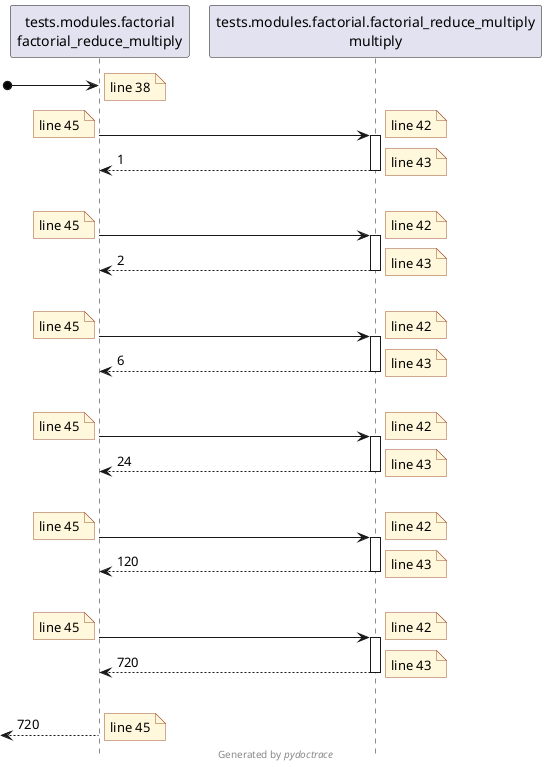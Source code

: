 @startuml tests.modules.factorial.factorial_reduce_multiply-sequence
skinparam BoxPadding 10
skinparam ParticipantPadding 5
skinparam NoteBackgroundColor Cornsilk
skinparam NoteBorderColor Sienna
hide footbox

[o-> "tests.modules.factorial\nfactorial_reduce_multiply"
note right: line 38

"tests.modules.factorial\nfactorial_reduce_multiply" -> "tests.modules.factorial.factorial_reduce_multiply\nmultiply" ++
note left: line 45
note right: line 42

return 1
note right: line 43
|||

"tests.modules.factorial\nfactorial_reduce_multiply" -> "tests.modules.factorial.factorial_reduce_multiply\nmultiply" ++
note left: line 45
note right: line 42

return 2
note right: line 43
|||

"tests.modules.factorial\nfactorial_reduce_multiply" -> "tests.modules.factorial.factorial_reduce_multiply\nmultiply" ++
note left: line 45
note right: line 42

return 6
note right: line 43
|||

"tests.modules.factorial\nfactorial_reduce_multiply" -> "tests.modules.factorial.factorial_reduce_multiply\nmultiply" ++
note left: line 45
note right: line 42

return 24
note right: line 43
|||

"tests.modules.factorial\nfactorial_reduce_multiply" -> "tests.modules.factorial.factorial_reduce_multiply\nmultiply" ++
note left: line 45
note right: line 42

return 120
note right: line 43
|||

"tests.modules.factorial\nfactorial_reduce_multiply" -> "tests.modules.factorial.factorial_reduce_multiply\nmultiply" ++
note left: line 45
note right: line 42

return 720
note right: line 43
|||

[<-- "tests.modules.factorial\nfactorial_reduce_multiply": 720
note right: line 45

footer Generated by //pydoctrace//
@enduml
